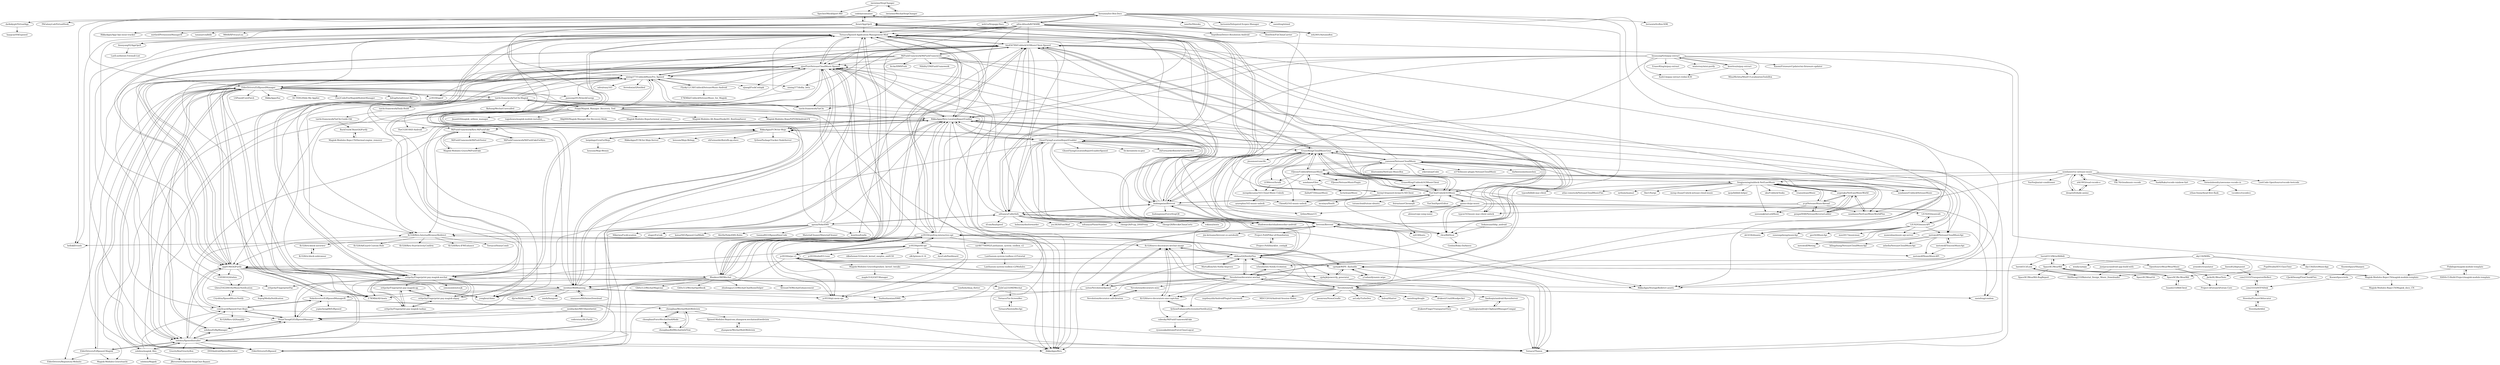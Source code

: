 digraph G {
"iweizime/StepChanger" -> "iweizime/WechatStepChanger"
"iweizime/StepChanger" -> "Specher/MockSport-MD"
"iweizime/StepChanger" -> "codehz/container"
"MiPushFramework/MiPushFramework" -> "NihilityT/MiPushFramework" ["e"=1]
"MiPushFramework/MiPushFramework" -> "RikkaApps/Riru" ["e"=1]
"MiPushFramework/MiPushFramework" -> "bin456789/Unblock163MusicClient-Xposed"
"MiPushFramework/MiPushFramework" -> "yc9559/uperf" ["e"=1]
"MiPushFramework/MiPushFramework" -> "ElderDrivers/EdXposed" ["e"=1]
"MiPushFramework/MiPushFramework" -> "Tornaco/Thanox" ["e"=1]
"MiPushFramework/MiPushFramework" -> "eritpchy/FingerprintPay" ["e"=1]
"MiPushFramework/MiPushFramework" -> "zjns/PureNeteaseCloudMusic-Xposed"
"MiPushFramework/MiPushFramework" -> "kooritea/fcmfix" ["e"=1]
"MiPushFramework/MiPushFramework" -> "RikkaApps/StorageRedirect-assets" ["e"=1]
"MiPushFramework/MiPushFramework" -> "Tornaco/Xposed-Application-Management-Mod"
"MiPushFramework/MiPushFramework" -> "nining377/UnblockMusicPro_Xposed"
"MiPushFramework/MiPushFramework" -> "fei-ke/HMSPush" ["e"=1]
"MiPushFramework/MiPushFramework" -> "RikkaApps/Riru-LocationReportEnabler"
"MiPushFramework/MiPushFramework" -> "taichi-framework/TaiChi" ["e"=1]
"yanunon/NeteaseCloudMusic" -> "bluetomlee/NetEase-MusicBox" ["e"=1]
"yanunon/NeteaseCloudMusic" -> "EraserKing/Unblock163MusicClient"
"yanunon/NeteaseCloudMusic" -> "LIU9293/musicAPI"
"yanunon/NeteaseCloudMusic" -> "EraserKing/CloudMusicGear"
"yanunon/NeteaseCloudMusic" -> "LER0ever/Israfil"
"yanunon/NeteaseCloudMusic" -> "sk1418/zhuaxia"
"yanunon/NeteaseCloudMusic" -> "stkevintan/Cube" ["e"=1]
"yanunon/NeteaseCloudMusic" -> "n374/dmusic-plugin-NeteaseCloudMusic" ["e"=1]
"yanunon/NeteaseCloudMusic" -> "darknessomi/musicbox" ["e"=1]
"yanunon/NeteaseCloudMusic" -> "mawenbao/music-api-server"
"yanunon/NeteaseCloudMusic" -> "YiuChoi/Unlock163Music"
"yanunon/NeteaseCloudMusic" -> "Chion82/163-music-unlock" ["e"=1]
"yanunon/NeteaseCloudMusic" -> "bin456789/Unblock163MusicClient-Xposed"
"yanunon/NeteaseCloudMusic" -> "metowolf/NeteaseCloudMusicApi"
"yanunon/NeteaseCloudMusic" -> "ITJesse/UnblockNeteaseMusic"
"taichi-framework/TaiChi-Magisk" -> "taichi-framework/TaiChi" ["e"=1]
"taichi-framework/TaiChi-Magisk" -> "ElderDrivers/EdXposedManager"
"taichi-framework/TaiChi-Magisk" -> "ElderDrivers/EdXposed" ["e"=1]
"taichi-framework/TaiChi-Magisk" -> "solohsu/XposedInstaller"
"taichi-framework/TaiChi-Magisk" -> "zjns/PureNeteaseCloudMusic-Xposed"
"taichi-framework/TaiChi-Magisk" -> "taichi-framework/Daily-Build"
"taichi-framework/TaiChi-Magisk" -> "Pzqqt/Magisk_Manager_Recovery_Tool"
"taichi-framework/TaiChi-Magisk" -> "RikkaApps/Riru-LocationReportEnabler"
"taichi-framework/TaiChi-Magisk" -> "eritpchy/Fingerprint-pay-magisk-wechat"
"taichi-framework/TaiChi-Magisk" -> "Magisk-Modules-Grave/taichi"
"taichi-framework/TaiChi-Magisk" -> "RikkaApps/Riru" ["e"=1]
"taichi-framework/TaiChi-Magisk" -> "yonghen/chimi-" ["e"=1]
"taichi-framework/TaiChi-Magisk" -> "fkzhang/WechatUnrecalled" ["e"=1]
"taichi-framework/TaiChi-Magisk" -> "nining377/UnblockMusicPro_Xposed"
"Lanthanum-system-toolbox-v2/Tutorial" -> "xzr467706992/Lanthanum_system_toolbox_v2"
"Lanthanum-system-toolbox-v2/Tutorial" -> "Lanthanum-system-toolbox-v2/Modules"
"acgotaku/NetEaseMusicWorld" -> "nondanee/NetEaseMusicWorldPlus"
"acgotaku/NetEaseMusicWorld" -> "fengjueming/unblock-NetEaseMusic"
"acgotaku/NetEaseMusicWorld" -> "pengw0048/NeteaseReverseLadder"
"acgotaku/NetEaseMusicWorld" -> "yi-ji/NeteaseMusicAbroad"
"acgotaku/NetEaseMusicWorld" -> "neesonqk/unLockMusic"
"acgotaku/NetEaseMusicWorld" -> "ITJesse/UnblockNeteaseMusic"
"Blankeer/MDWechat" -> "zjns/PureNeteaseCloudMusic-Xposed"
"Blankeer/MDWechat" -> "Tornaco/Xposed-Application-Management-Mod"
"Blankeer/MDWechat" -> "Gh0u1L5/WechatMagician" ["e"=1]
"Blankeer/MDWechat" -> "zpp0196/QQPurify"
"Blankeer/MDWechat" -> "bin456789/Unblock163MusicClient-Xposed"
"Blankeer/MDWechat" -> "Gh0u1L5/WechatSpellbook" ["e"=1]
"Blankeer/MDWechat" -> "zhudongya123/WechatChatRoomHelper" ["e"=1]
"Blankeer/MDWechat" -> "JoshCai233/MDWechat"
"Blankeer/MDWechat" -> "yonghen/chimi-" ["e"=1]
"Blankeer/MDWechat" -> "RikkaApps/Riru-LocationReportEnabler"
"Blankeer/MDWechat" -> "nining377/UnblockMusicPro_Xposed"
"Blankeer/MDWechat" -> "E7KMbb/AD-hosts" ["e"=1]
"Blankeer/MDWechat" -> "firesunCN/WechatEnhancement" ["e"=1]
"Blankeer/MDWechat" -> "ElderDrivers/EdXposed" ["e"=1]
"Blankeer/MDWechat" -> "meolunr/BiliRoaming"
"Tornaco/Xposed-Application-Management-Mod" -> "Tornaco/Thanox" ["e"=1]
"Tornaco/Xposed-Application-Management-Mod" -> "zjns/PureNeteaseCloudMusic-Xposed"
"Tornaco/Xposed-Application-Management-Mod" -> "zpp0196/QQPurify"
"Tornaco/Xposed-Application-Management-Mod" -> "RikkaApps/Riru-LocationReportEnabler"
"Tornaco/Xposed-Application-Management-Mod" -> "yc9559/cpufreq-interactive-opt"
"Tornaco/Xposed-Application-Management-Mod" -> "bin456789/Unblock163MusicClient-Xposed"
"Tornaco/Xposed-Application-Management-Mod" -> "Blankeer/MDWechat"
"Tornaco/Xposed-Application-Management-Mod" -> "coxylicacid/Xposed-Fast-Repo"
"Tornaco/Xposed-Application-Management-Mod" -> "eritpchy/Fingerprint-pay-magisk-wechat"
"Tornaco/Xposed-Application-Management-Mod" -> "Kr328/Riru-InternalBrowserRedirect"
"Tornaco/Xposed-Application-Management-Mod" -> "linusyang92/AppOpsX"
"Tornaco/Xposed-Application-Management-Mod" -> "ekibun/QQNotifyPlus"
"Tornaco/Xposed-Application-Management-Mod" -> "solohsu/XposedInstaller"
"Tornaco/Xposed-Application-Management-Mod" -> "ElderDrivers/EdXposedManager"
"Tornaco/Xposed-Application-Management-Mod" -> "RikkaApps/FCM-for-Mojo"
"eritpchy/Fingerprint-pay-magisk-wechat" -> "eritpchy/Fingerprint-pay-magisk-alipay"
"eritpchy/Fingerprint-pay-magisk-wechat" -> "eritpchy/Fingerprint-pay-magisk-taobao"
"eritpchy/Fingerprint-pay-magisk-wechat" -> "RikkaApps/Riru-LocationReportEnabler"
"eritpchy/Fingerprint-pay-magisk-wechat" -> "eritpchy/Fingerprint-pay-magisk-qq"
"eritpchy/Fingerprint-pay-magisk-wechat" -> "zjns/PureNeteaseCloudMusic-Xposed"
"eritpchy/Fingerprint-pay-magisk-wechat" -> "RikkaApps/Riru" ["e"=1]
"eritpchy/Fingerprint-pay-magisk-wechat" -> "Tornaco/Xposed-Application-Management-Mod"
"eritpchy/Fingerprint-pay-magisk-wechat" -> "eritpchy/FingerprintPay" ["e"=1]
"eritpchy/Fingerprint-pay-magisk-wechat" -> "E7KMbb/AD-hosts" ["e"=1]
"eritpchy/Fingerprint-pay-magisk-wechat" -> "nining377/UnblockMusicPro_Xposed"
"eritpchy/Fingerprint-pay-magisk-wechat" -> "zpp0196/QQPurify"
"eritpchy/Fingerprint-pay-magisk-wechat" -> "RikkaApps/StorageRedirect-assets" ["e"=1]
"eritpchy/Fingerprint-pay-magisk-wechat" -> "ElderDrivers/EdXposed" ["e"=1]
"eritpchy/Fingerprint-pay-magisk-wechat" -> "bin456789/Unblock163MusicClient-Xposed"
"eritpchy/Fingerprint-pay-magisk-wechat" -> "simonsmh/notocjk" ["e"=1]
"nondanee/vsc-netease-music" -> "zrk1993/read-vscode-e"
"nondanee/vsc-netease-music" -> "deepred5/daily-anime"
"nondanee/vsc-netease-music" -> "YXL76/cloudmusic-vscode" ["e"=1]
"nondanee/vsc-netease-music" -> "nondanee/NetEaseMusicWorldPlus"
"nondanee/vsc-netease-music" -> "nondanee/Glee"
"nondanee/vsc-netease-music" -> "SaekiRaku/vscode-rainbow-fart" ["e"=1]
"nondanee/vsc-netease-music" -> "formulahendry/awesome-vscode-cn"
"nondanee/vsc-netease-music" -> "LeetCode-OpenSource/vscode-leetcode" ["e"=1]
"nondanee/vsc-netease-music" -> "fengjueming/unblock-NetEaseMusic"
"nondanee/vsc-netease-music" -> "YunYouJun/air-conditioner" ["e"=1]
"heruoxin/Ice-Box-Docs" -> "heruoxin/IceBox-SDK"
"heruoxin/Ice-Box-Docs" -> "aifou-kfmark/KFMARK"
"heruoxin/Ice-Box-Docs" -> "RikkaApps/App-Ops-issue-tracker" ["e"=1]
"heruoxin/Ice-Box-Docs" -> "web1n/Stopapp-Docs"
"heruoxin/Ice-Box-Docs" -> "brevent/Brevent"
"heruoxin/Ice-Box-Docs" -> "RikkaApps/StorageRedirect-assets" ["e"=1]
"heruoxin/Ice-Box-Docs" -> "zsh2401/AutumnBox" ["e"=1]
"heruoxin/Ice-Box-Docs" -> "iamr0s/Dhizuku" ["e"=1]
"heruoxin/Ice-Box-Docs" -> "ElderDrivers/EdXposedManager"
"heruoxin/Ice-Box-Docs" -> "helloklf/vtools" ["e"=1]
"heruoxin/Ice-Box-Docs" -> "heruoxin/Delegated-Scopes-Manager"
"heruoxin/Ice-Box-Docs" -> "oasisfeng/island" ["e"=1]
"heruoxin/Ice-Box-Docs" -> "Tornaco/Xposed-Application-Management-Mod"
"heruoxin/Ice-Box-Docs" -> "Nevolution/sdk"
"heruoxin/Ice-Box-Docs" -> "8enet/AppOpsX"
"solohsu/XposedInstaller" -> "ElderDrivers/EdXposedManager"
"solohsu/XposedInstaller" -> "solohsu/EdXpManager"
"solohsu/XposedInstaller" -> "solohsu/magisk_files"
"solohsu/XposedInstaller" -> "ElderDrivers/EdXposed" ["e"=1]
"solohsu/XposedInstaller" -> "zjns/PureNeteaseCloudMusic-Xposed"
"solohsu/XposedInstaller" -> "ElderDrivers/EdXposed-Magisk"
"solohsu/XposedInstaller" -> "RikkaApps/Riru-LocationReportEnabler"
"solohsu/XposedInstaller" -> "RikkaApps/Riru" ["e"=1]
"solohsu/XposedInstaller" -> "GravityBox/GravityBox" ["e"=1]
"solohsu/XposedInstaller" -> "DVDAndroid/XposedInstaller" ["e"=1]
"solohsu/XposedInstaller" -> "zpp0196/QQPurify"
"solohsu/XposedInstaller" -> "coxylicacid/Xposed-Fast-Repo"
"solohsu/XposedInstaller" -> "HuanCheng65/EdXposedManager"
"solohsu/XposedInstaller" -> "Tornaco/Thanox" ["e"=1]
"Nevolution/decorator-wechat" -> "notxx/NevolutionXposed"
"Nevolution/decorator-wechat" -> "ekibun/QQNotifyPlus"
"Nevolution/decorator-wechat" -> "Nevolution/sdk"
"Nevolution/decorator-wechat" -> "Kr328/nevo-decorators-wechat-image"
"Nevolution/decorator-wechat" -> "Kr328/nevo-decorators-sms-captchas"
"Nevolution/decorator-wechat" -> "fython/EnhancedScreenshotNotification"
"Nevolution/decorator-wechat" -> "RikkaApps/Riru-LocationReportEnabler"
"Nevolution/decorator-wechat" -> "ichenhe/QQ-Notify-Evolution"
"Nevolution/decorator-wechat" -> "Tornaco/Thanox" ["e"=1]
"Nevolution/decorator-wechat" -> "Nevolution/decorator-callvibration"
"Nevolution/decorator-wechat" -> "Tornaco/Xposed-Application-Management-Mod"
"Nevolution/decorator-wechat" -> "Nevolution/decorators-misc"
"formulahendry/awesome-vscode-cn" -> "vscodecc/vscodecc"
"formulahendry/awesome-vscode-cn" -> "ethan-funny/head-first-flask" ["e"=1]
"zpp0196/QQPurify" -> "zjns/PureNeteaseCloudMusic-Xposed"
"zpp0196/QQPurify" -> "meolunr/BiliRoaming"
"zpp0196/QQPurify" -> "Tornaco/Xposed-Application-Management-Mod"
"zpp0196/QQPurify" -> "yonghen/chimi-" ["e"=1]
"zpp0196/QQPurify" -> "nining377/UnblockMusicPro_Xposed"
"zpp0196/QQPurify" -> "bin456789/Unblock163MusicClient-Xposed"
"zpp0196/QQPurify" -> "solohsu/XposedInstaller"
"zpp0196/QQPurify" -> "ekibun/QQNotifyPlus"
"zpp0196/QQPurify" -> "Blankeer/MDWechat"
"zpp0196/QQPurify" -> "NekoInverter/EdXposedManagerR"
"zpp0196/QQPurify" -> "1595901624/mhzs"
"zpp0196/QQPurify" -> "eritpchy/Fingerprint-pay-magisk-wechat"
"zpp0196/QQPurify" -> "E7KMbb/AD-hosts" ["e"=1]
"zpp0196/QQPurify" -> "coxylicacid/Xposed-Fast-Repo"
"zpp0196/QQPurify" -> "Qiwu2542284182/MusicNotification"
"zjns/PureNeteaseCloudMusic-Xposed" -> "bin456789/Unblock163MusicClient-Xposed"
"zjns/PureNeteaseCloudMusic-Xposed" -> "zpp0196/QQPurify"
"zjns/PureNeteaseCloudMusic-Xposed" -> "nining377/UnblockMusicPro_Xposed"
"zjns/PureNeteaseCloudMusic-Xposed" -> "meolunr/BiliRoaming"
"zjns/PureNeteaseCloudMusic-Xposed" -> "Tornaco/Xposed-Application-Management-Mod"
"zjns/PureNeteaseCloudMusic-Xposed" -> "solohsu/XposedInstaller"
"zjns/PureNeteaseCloudMusic-Xposed" -> "Blankeer/MDWechat"
"zjns/PureNeteaseCloudMusic-Xposed" -> "eritpchy/Fingerprint-pay-magisk-wechat"
"zjns/PureNeteaseCloudMusic-Xposed" -> "yonghen/chimi-" ["e"=1]
"zjns/PureNeteaseCloudMusic-Xposed" -> "RikkaApps/Riru-LocationReportEnabler"
"zjns/PureNeteaseCloudMusic-Xposed" -> "ejiaogl/FuckCoolapk" ["e"=1]
"zjns/PureNeteaseCloudMusic-Xposed" -> "Pzqqt/Magisk_Manager_Recovery_Tool"
"zjns/PureNeteaseCloudMusic-Xposed" -> "E7KMbb/AD-hosts" ["e"=1]
"zjns/PureNeteaseCloudMusic-Xposed" -> "ElderDrivers/EdXposed" ["e"=1]
"zjns/PureNeteaseCloudMusic-Xposed" -> "1595901624/mhzs"
"Qiwu2542284182/MusicNotification" -> "Cryolitia/XposedMusicNotify"
"Qiwu2542284182/MusicNotification" -> "Soptq/MediaNotification"
"cjybyjk/WIPE_flashable" -> "cjybyjk/powercfg_generator"
"cjybyjk/WIPE_flashable" -> "y1ndan/dynamic-wipe"
"cjybyjk/WIPE_flashable" -> "yc9559/cpufreq-interactive-opt"
"cjybyjk/WIPE_flashable" -> "yc9559/wipe-v2"
"cjybyjk/WIPE_flashable" -> "Tornaco/Thanox" ["e"=1]
"cjybyjk/WIPE_flashable" -> "Magisk-Modules-Repo-CN/magisk-module-template"
"meolunr/BiliRoaming" -> "zjns/PureNeteaseCloudMusic-Xposed"
"meolunr/BiliRoaming" -> "zpp0196/QQPurify"
"meolunr/BiliRoaming" -> "nining377/UnblockMusicPro_Xposed"
"meolunr/BiliRoaming" -> "xiaoyaocz/BiliAnimeDownload"
"meolunr/BiliRoaming" -> "Tornaco/Thanox" ["e"=1]
"meolunr/BiliRoaming" -> "djytw/BiliRoaming"
"meolunr/BiliRoaming" -> "bin456789/Unblock163MusicClient-Xposed"
"meolunr/BiliRoaming" -> "NekoInverter/EdXposedManagerR"
"meolunr/BiliRoaming" -> "Tornaco/Xposed-Application-Management-Mod"
"meolunr/BiliRoaming" -> "liuzhushaonian/DMS"
"meolunr/BiliRoaming" -> "HuanCheng65/EdXposedManager"
"meolunr/BiliRoaming" -> "yonghen/chimi-" ["e"=1]
"meolunr/BiliRoaming" -> "nmdx/bangumi"
"meolunr/BiliRoaming" -> "yc9559/qti-mem-opt" ["e"=1]
"meolunr/BiliRoaming" -> "E7KMbb/AD-hosts" ["e"=1]
"nondanee/Glee" -> "Acris/ieaseMusic"
"nondanee/Glee" -> "daihy8759/ieaseMusic"
"nondanee/Glee" -> "ITJesse/UnblockNeteaseMusic"
"nondanee/Glee" -> "EraserKing/CloudMusicGear"
"aifou-kfmark/KFMARK" -> "zjns/PureNeteaseCloudMusic-Xposed"
"aifou-kfmark/KFMARK" -> "Tornaco/Xposed-Application-Management-Mod"
"aifou-kfmark/KFMARK" -> "yc9559/cpufreq-interactive-opt"
"aifou-kfmark/KFMARK" -> "zpp0196/QQPurify"
"aifou-kfmark/KFMARK" -> "RikkaApps/Riru-LocationReportEnabler"
"aifou-kfmark/KFMARK" -> "helloklf/vtools" ["e"=1]
"aifou-kfmark/KFMARK" -> "yc9559/qti-mem-opt" ["e"=1]
"aifou-kfmark/KFMARK" -> "Septillion/Detect-Resolution-Android"
"aifou-kfmark/KFMARK" -> "heruoxin/Ice-Box-Docs"
"aifou-kfmark/KFMARK" -> "ekibun/QQNotifyPlus"
"aifou-kfmark/KFMARK" -> "bin456789/Unblock163MusicClient-Xposed"
"aifou-kfmark/KFMARK" -> "TheCGDF/SSD-Android" ["e"=1]
"aifou-kfmark/KFMARK" -> "zsh2401/AutumnBox" ["e"=1]
"aifou-kfmark/KFMARK" -> "nining377/UnblockMusicPro_Xposed"
"aifou-kfmark/KFMARK" -> "RiwiHow/FixChinaCarrier" ["e"=1]
"deepred5/daily-anime" -> "zrk1993/read-vscode-e"
"deepred5/daily-anime" -> "nondanee/vsc-netease-music"
"Pzqqt/Magisk_Manager_Recovery_Tool" -> "zjns/PureNeteaseCloudMusic-Xposed"
"Pzqqt/Magisk_Manager_Recovery_Tool" -> "Rikj000/Magisk-Manager-for-Recovery-Mode" ["e"=1]
"Pzqqt/Magisk_Manager_Recovery_Tool" -> "solohsu/XposedInstaller"
"Pzqqt/Magisk_Manager_Recovery_Tool" -> "Magisk-Modules-Repo/terminal_systemizer" ["e"=1]
"Pzqqt/Magisk_Manager_Recovery_Tool" -> "RikkaApps/Riru-LocationReportEnabler"
"Pzqqt/Magisk_Manager_Recovery_Tool" -> "Magisk-Modules-Alt-Repo/HuskyDG_BootloopSaver" ["e"=1]
"Pzqqt/Magisk_Manager_Recovery_Tool" -> "Tornaco/Xposed-Application-Management-Mod"
"Pzqqt/Magisk_Manager_Recovery_Tool" -> "zpp0196/QQPurify"
"Pzqqt/Magisk_Manager_Recovery_Tool" -> "taichi-framework/TaiChi-Magisk"
"Pzqqt/Magisk_Manager_Recovery_Tool" -> "Kr328/Riru-InternalBrowserRedirect"
"Pzqqt/Magisk_Manager_Recovery_Tool" -> "meolunr/BiliRoaming"
"Pzqqt/Magisk_Manager_Recovery_Tool" -> "Magisk-Modules-Repo/ViPER4Android-FX" ["e"=1]
"Pzqqt/Magisk_Manager_Recovery_Tool" -> "cjybyjk/WIPE_flashable"
"Pzqqt/Magisk_Manager_Recovery_Tool" -> "Jman420/magisk_selinux_manager" ["e"=1]
"Pzqqt/Magisk_Manager_Recovery_Tool" -> "topjohnwu/magisk-module-installer" ["e"=1]
"taichi-framework/Daily-Build" -> "taichi-framework/TaiChi-Guide-Old"
"zrk1993/read-vscode-e" -> "deepred5/daily-anime"
"zrk1993/read-vscode-e" -> "nondanee/vsc-netease-music"
"RikkaApps/Riru-LocationReportEnabler" -> "GhostFlying/LocationReportEnabler"
"RikkaApps/Riru-LocationReportEnabler" -> "eritpchy/Fingerprint-pay-magisk-wechat"
"RikkaApps/Riru-LocationReportEnabler" -> "RikkaApps/StorageRedirect-assets" ["e"=1]
"RikkaApps/Riru-LocationReportEnabler" -> "eritpchy/Fingerprint-pay-magisk-alipay"
"RikkaApps/Riru-LocationReportEnabler" -> "RikkaApps/Riru" ["e"=1]
"RikkaApps/Riru-LocationReportEnabler" -> "Tornaco/Xposed-Application-Management-Mod"
"RikkaApps/Riru-LocationReportEnabler" -> "Kr328/Riru-InternalBrowserRedirect"
"RikkaApps/Riru-LocationReportEnabler" -> "zjns/PureNeteaseCloudMusic-Xposed"
"RikkaApps/Riru-LocationReportEnabler" -> "ekibun/QQNotifyPlus"
"RikkaApps/Riru-LocationReportEnabler" -> "solohsu/XposedInstaller"
"RikkaApps/Riru-LocationReportEnabler" -> "RikkaApps/FCM-for-Mojo"
"RikkaApps/Riru-LocationReportEnabler" -> "TheCGDF/SSD-Android" ["e"=1]
"RikkaApps/Riru-LocationReportEnabler" -> "Nevolution/decorator-wechat"
"RikkaApps/Riru-LocationReportEnabler" -> "yc9559/qti-mem-opt" ["e"=1]
"RikkaApps/Riru-LocationReportEnabler" -> "MiPushFramework/Riru-MiPushFake"
"linusyang92/mipay-extract" -> "kooritea/mipay-extract"
"linusyang92/mipay-extract" -> "RikkaApps/Riru-LocationReportEnabler"
"linusyang92/mipay-extract" -> "EraserKing/mipay-extract"
"linusyang92/mipay-extract" -> "RikkaApps/FCM-for-Mojo"
"linusyang92/mipay-extract" -> "winterssy/miui-purify"
"linusyang92/mipay-extract" -> "Aozh1/mipay-extract-redmi-K30"
"linusyang92/mipay-extract" -> "Magisk-Modules-Repo-CN/magisk-module-template"
"linusyang92/mipay-extract" -> "MinaMichita/MiuiEULocalizationToolsBox" ["e"=1]
"linusyang92/mipay-extract" -> "zjns/PureNeteaseCloudMusic-Xposed"
"linusyang92/mipay-extract" -> "XiaomiFirmwareUpdater/mi-firmware-updater" ["e"=1]
"linusyang92/mipay-extract" -> "xdtianyu/CallerInfo"
"linusyang92/mipay-extract" -> "liudongmiao/Brevent"
"luern0313/WristBilibili" -> "SpaceXC/WearBili"
"luern0313/WristBilibili" -> "OpenSourceWear/WearMusic"
"luern0313/WristBilibili" -> "ichenhe/QQ-Notify-Evolution"
"luern0313/WristBilibili" -> "luern0313/Lson"
"ekibun/QQNotifyPlus" -> "Kr328/nevo-decorators-wechat-image"
"ekibun/QQNotifyPlus" -> "ichenhe/QQ-Notify-Evolution"
"ekibun/QQNotifyPlus" -> "MortalKim/QQ-Notfiy-Improve"
"ekibun/QQNotifyPlus" -> "Nevolution/decorator-wechat"
"ekibun/QQNotifyPlus" -> "Kr328/Riru-InternalBrowserRedirect"
"ekibun/QQNotifyPlus" -> "RikkaApps/Riru-LocationReportEnabler"
"ekibun/QQNotifyPlus" -> "notxx/NevolutionXposed"
"ekibun/QQNotifyPlus" -> "zpp0196/QQPurify"
"ekibun/QQNotifyPlus" -> "Kr328/nevo-decorators-sms-captchas"
"nondanee/NetEaseMusicWorldPlus" -> "acgotaku/NetEaseMusicWorld"
"Kr328/nevo-decorators-sms-captchas" -> "fython/EnhancedScreenshotNotification"
"Kr328/nevo-decorators-sms-captchas" -> "Kr328/nevo-decorators-wechat-image"
"Kr328/nevo-decorators-sms-captchas" -> "cubesky/MiPushFrameworkFake"
"yc9559/cpufreq-interactive-opt" -> "cjybyjk/WIPE_flashable"
"yc9559/cpufreq-interactive-opt" -> "yc9559/wipe-v2"
"yc9559/cpufreq-interactive-opt" -> "yc9559/qti-mem-opt" ["e"=1]
"yc9559/cpufreq-interactive-opt" -> "Tornaco/Xposed-Application-Management-Mod"
"yc9559/cpufreq-interactive-opt" -> "cjybyjk/powercfg_generator"
"yc9559/cpufreq-interactive-opt" -> "yc9559/perfd-opt"
"yc9559/cpufreq-interactive-opt" -> "zjns/PureNeteaseCloudMusic-Xposed"
"yc9559/cpufreq-interactive-opt" -> "xzr467706992/Lanthanum_system_toolbox_v2"
"yc9559/cpufreq-interactive-opt" -> "y1ndan/dynamic-wipe"
"yc9559/cpufreq-interactive-opt" -> "RikkaApps/Riru-LocationReportEnabler"
"yc9559/cpufreq-interactive-opt" -> "bin456789/Unblock163MusicClient-Xposed"
"yc9559/cpufreq-interactive-opt" -> "zpp0196/QQPurify"
"yc9559/cpufreq-interactive-opt" -> "helloklf/vtools" ["e"=1]
"yc9559/cpufreq-interactive-opt" -> "meolunr/BiliRoaming"
"yc9559/cpufreq-interactive-opt" -> "brevent/Brevent"
"yc9559/perfd-opt" -> "yc9559/qti-mem-opt" ["e"=1]
"yc9559/perfd-opt" -> "yc9559/wipe-v2"
"yc9559/perfd-opt" -> "yc9559/sdm855-tune"
"yc9559/perfd-opt" -> "Tornaco/Thanox" ["e"=1]
"yc9559/perfd-opt" -> "HuanCheng65/EdXposedManager"
"yc9559/perfd-opt" -> "yc9559/cpufreq-interactive-opt"
"yc9559/perfd-opt" -> "idkwhoiam322/weeb_kernel_oneplus_sm8150" ["e"=1]
"yc9559/perfd-opt" -> "alk3p/msm-4.14" ["e"=1]
"yc9559/perfd-opt" -> "AzurLab/Dashboard" ["e"=1]
"notxx/NevolutionXposed" -> "Nevolution/decorator-wechat"
"notxx/NevolutionXposed" -> "Kr328/nevo-decorators-wechat-image"
"notxx/NevolutionXposed" -> "HuanCheng65/EdXposedManager"
"yc9559/wipe-v2" -> "cjybyjk/powercfg_generator"
"yc9559/wipe-v2" -> "yc9559/cpufreq-interactive-opt"
"yc9559/wipe-v2" -> "yc9559/perfd-opt"
"yc9559/wipe-v2" -> "cjybyjk/WIPE_flashable"
"yc9559/wipe-v2" -> "yc9559/qti-mem-opt" ["e"=1]
"yc9559/wipe-v2" -> "Magisk-Modules-Grave/legendary_kernel_tweaks"
"yc9559/wipe-v2" -> "HuanCheng65/EdXposedManager"
"eritpchy/Fingerprint-pay-magisk-alipay" -> "eritpchy/Fingerprint-pay-magisk-wechat"
"eritpchy/Fingerprint-pay-magisk-alipay" -> "eritpchy/Fingerprint-pay-magisk-taobao"
"eritpchy/Fingerprint-pay-magisk-alipay" -> "eritpchy/Fingerprint-pay-magisk-qq"
"eritpchy/Fingerprint-pay-magisk-alipay" -> "RikkaApps/Riru-LocationReportEnabler"
"solohsu/magisk_files" -> "solohsu/Magisk"
"solohsu/magisk_files" -> "ElderDrivers/EdXposedManager"
"solohsu/magisk_files" -> "solohsu/XposedInstaller"
"solohsu/magisk_files" -> "coxylicacid/Xposed-Fast-Repo"
"solohsu/magisk_files" -> "JReverse/EdXposed-SnapChat-Bypass"
"linusyang92/AppOpsX" -> "LaelLuo/Intent-Firewall-List"
"neoblackxt/MIUIAnesthetist" -> "HuanCheng65/EdXposedManager"
"neoblackxt/MIUIAnesthetist" -> "coderstory/Mi-Purify"
"eritpchy/Fingerprint-pay-magisk-taobao" -> "eritpchy/Fingerprint-pay-magisk-qq"
"eritpchy/Fingerprint-pay-magisk-taobao" -> "eritpchy/Fingerprint-pay-magisk-alipay"
"eritpchy/Fingerprint-pay-magisk-taobao" -> "eritpchy/Fingerprint-pay-magisk-wechat"
"solohsu/EdXpManager" -> "HuanCheng65/EdXposedManager"
"solohsu/EdXpManager" -> "solohsu/XposedInstaller"
"solohsu/EdXpManager" -> "ElderDrivers/EdXposedManager"
"darkskygit/VirtualApp" -> "haygcao/VAExposed"
"Flysky12138/UnblockNeteaseMusic-Android" -> "nining377/UnblockMusicPro_Xposed"
"Flysky12138/UnblockNeteaseMusic-Android" -> "E7KMbb/UnblockNeteaseMusic_for_Magisk" ["e"=1]
"Flysky12138/UnblockNeteaseMusic-Android" -> "zjns/PureNeteaseCloudMusic-Xposed"
"xiaoyaocz/BiliAnimeDownload" -> "meolunr/BiliRoaming"
"leewp14/xposed.leewp14.NEClient" -> "iAcn/BiliNeat"
"leewp14/xposed.leewp14.NEClient" -> "EraserKing/Unblock163MusicClient"
"leewp14/xposed.leewp14.NEClient" -> "mcxinyu/HouSi" ["e"=1]
"leewp14/xposed.leewp14.NEClient" -> "zjns/PureNeteaseCloudMusic-Xposed"
"leewp14/xposed.leewp14.NEClient" -> "EraserKing/CloudMusicGear"
"MiPushFramework/Riru-MiPushFake" -> "MiPushFramework/MiPushFakeForRiru"
"MiPushFramework/Riru-MiPushFake" -> "Magisk-Modules-Grave/MiPushFake"
"MiPushFramework/Riru-MiPushFake" -> "HuanCheng65/EdXposedManager"
"MiPushFramework/Riru-MiPushFake" -> "MiPushFramework/MiPushTester"
"MiPushFramework/Riru-MiPushFake" -> "Kr328/Riru-InternalBrowserRedirect"
"cjybyjk/powercfg_generator" -> "cjybyjk/WIPE_flashable"
"cjybyjk/powercfg_generator" -> "yc9559/wipe-v2"
"cjybyjk/powercfg_generator" -> "Tornaco/Thanox" ["e"=1]
"Cryolitia/XposedMusicNotify" -> "Qiwu2542284182/MusicNotification"
"Magisk-Modules-Grave/legendary_kernel_tweaks" -> "maple3142/LKT-Manager"
"Magisk-Modules-Repo-CN/magisk-module-template" -> "Magisk-Modules-Repo-CN/Magisk_docs_CN"
"Magisk-Modules-Repo-CN/magisk-module-template" -> "cjybyjk/WIPE_flashable"
"1595901624/mhzs" -> "Qiwu2542284182/MusicNotification"
"ElderDrivers/EdXposed-Magisk" -> "ElderDrivers/EdXposedManager"
"ElderDrivers/EdXposed-Magisk" -> "ElderDrivers/Repository-Website"
"ElderDrivers/EdXposed-Magisk" -> "solohsu/XposedInstaller"
"ElderDrivers/EdXposed-Magisk" -> "Magisk-Modules-Grave/taichi"
"taichi-framework/TaiChi-Guide-Old" -> "BackTrackCRoot/QQPurify"
"cubesky/MiPushFrameworkFake" -> "ryuunoakaihitomi/ForceCloseLogcat"
"Nevolution/decorator-callvibration" -> "Nevolution/decorators-misc"
"Nevolution/decorators-misc" -> "Nevolution/decorator-callvibration"
"fython/EnhancedScreenshotNotification" -> "Kr328/nevo-decorators-sms-captchas"
"fython/EnhancedScreenshotNotification" -> "cubesky/MiPushFrameworkFake"
"xzr467706992/Lanthanum_system_toolbox_v2" -> "Lanthanum-system-toolbox-v2/Tutorial"
"Kr328/nevo-decorators-wechat-image" -> "ekibun/QQNotifyPlus"
"Kr328/nevo-decorators-wechat-image" -> "Kr328/nevo-decorators-sms-captchas"
"Kr328/nevo-decorators-wechat-image" -> "Kr328/Riru-InternalBrowserRedirect"
"Kr328/nevo-decorators-wechat-image" -> "notxx/NevolutionXposed"
"Magisk-Modules-Grave/MiPushFake" -> "MiPushFramework/Riru-MiPushFake"
"ElderDrivers/EdXposedManager" -> "solohsu/XposedInstaller"
"ElderDrivers/EdXposedManager" -> "ElderDrivers/EdXposed-Magisk"
"ElderDrivers/EdXposedManager" -> "solohsu/magisk_files"
"ElderDrivers/EdXposedManager" -> "solohsu/EdXpManager"
"ElderDrivers/EdXposedManager" -> "ElderDrivers/Repository-Website"
"ElderDrivers/EdXposedManager" -> "MiPushFramework/Riru-MiPushFake"
"Kr328/Riru-InternalBrowserRedirect" -> "Kr328/nevo-decorators-wechat-image"
"Kr328/Riru-InternalBrowserRedirect" -> "Kr328/AdGuard-Custom-Rule"
"Kr328/Riru-InternalBrowserRedirect" -> "Kr328/Riru-StartActivityConfirm"
"Kr328/Riru-InternalBrowserRedirect" -> "Kr328/Riru-IFWEnhance" ["e"=1]
"Kr328/Riru-InternalBrowserRedirect" -> "Kr328/rx-block-unviewer"
"Kr328/Riru-InternalBrowserRedirect" -> "Tornaco/HoneyComb"
"MortalKim/QQ-Notfiy-Improve" -> "ekibun/QQNotifyPlus"
"eritpchy/Fingerprint-pay-magisk-qq" -> "eritpchy/Fingerprint-pay-magisk-taobao"
"eritpchy/Fingerprint-pay-magisk-qq" -> "eritpchy/Fingerprint-pay-magisk-alipay"
"y1ndan/dynamic-wipe" -> "cjybyjk/WIPE_flashable"
"Magisk-Modules-Repo-CN/thermal-engine_remover" -> "BackTrackCRoot/QQPurify"
"Kr328/rx-block-unviewer" -> "Kr328/rx-block-unbrowser"
"BackTrackCRoot/QQPurify" -> "Magisk-Modules-Repo-CN/thermal-engine_remover"
"Kr328/rx-block-unbrowser" -> "Kr328/rx-block-unviewer"
"KnownSpace/stdx" -> "czm23333/NTFSDisk"
"GhostFlying/LocationReportEnabler" -> "RikkaApps/Riru-LocationReportEnabler"
"GhostFlying/LocationReportEnabler" -> "GhostFlying/LocationReportEnablerXposed"
"GhostFlying/LocationReportEnabler" -> "shadowsocksr/shadowsocksr-android" ["e"=1]
"GhostFlying/LocationReportEnabler" -> "liudongmiao/Brevent"
"GhostFlying/LocationReportEnabler" -> "fei-ke/unlock-cn-gms" ["e"=1]
"GhostFlying/LocationReportEnabler" -> "bin456789/Unblock163MusicClient-Xposed"
"GhostFlying/LocationReportEnabler" -> "xdtianyu/CallerInfo"
"GhostFlying/LocationReportEnabler" -> "EraserKing/CloudMusicGear"
"GhostFlying/LocationReportEnabler" -> "vokins/yhosts" ["e"=1]
"GhostFlying/LocationReportEnabler" -> "RikkaApps/FCM-for-Mojo"
"GhostFlying/LocationReportEnabler" -> "ehForwarderBot/ehForwarderBot" ["e"=1]
"GhostFlying/LocationReportEnabler" -> "Tornaco/Xposed-Application-Management-Mod"
"GhostFlying/LocationReportEnabler" -> "chengr28/RevokeChinaCerts" ["e"=1]
"GhostFlying/LocationReportEnabler" -> "RikkaApps/Riru" ["e"=1]
"GhostFlying/LocationReportEnabler" -> "eritpchy/Fingerprint-pay-magisk-wechat"
"ElderDrivers/EdXposedManager" -> "ElderDrivers/EdXposed" ["e"=1]
"ElderDrivers/EdXposedManager" -> "RikkaApps/Riru" ["e"=1]
"ElderDrivers/EdXposedManager" -> "yonghen/chimi-" ["e"=1]
"ElderDrivers/EdXposedManager" -> "LSPosed/CorePatch" ["e"=1]
"ElderDrivers/EdXposedManager" -> "nining377/UnblockMusicPro_Xposed"
"ElderDrivers/EdXposedManager" -> "taichi-framework/TaiChi" ["e"=1]
"ElderDrivers/EdXposedManager" -> "taichi-framework/TaiChi-Magisk"
"ElderDrivers/EdXposedManager" -> "RikkaApps/Sui" ["e"=1]
"ElderDrivers/EdXposedManager" -> "yc9559/uperf" ["e"=1]
"ElderDrivers/EdXposedManager" -> "Dr-TSNG/Hide-My-Applist" ["e"=1]
"ElderDrivers/EdXposedManager" -> "pansong291/XQuickEnergy" ["e"=1]
"ElderDrivers/EdXposedManager" -> "Fox2Code/FoxMagiskModuleManager" ["e"=1]
"ElderDrivers/EdXposedManager" -> "kdrag0n/safetynet-fix" ["e"=1]
"ElderDrivers/EdXposedManager" -> "E7KMbb/AD-hosts" ["e"=1]
"nining377/UnblockMusicPro_Xposed" -> "nining377/dolby_beta" ["e"=1]
"nining377/UnblockMusicPro_Xposed" -> "bin456789/Unblock163MusicClient-Xposed"
"nining377/UnblockMusicPro_Xposed" -> "zjns/PureNeteaseCloudMusic-Xposed"
"nining377/UnblockMusicPro_Xposed" -> "yonghen/chimi-" ["e"=1]
"nining377/UnblockMusicPro_Xposed" -> "E7KMbb/AD-hosts" ["e"=1]
"nining377/UnblockMusicPro_Xposed" -> "ejiaogl/FuckCoolapk" ["e"=1]
"nining377/UnblockMusicPro_Xposed" -> "ElderDrivers/EdXposed" ["e"=1]
"nining377/UnblockMusicPro_Xposed" -> "Flysky12138/UnblockNeteaseMusic-Android"
"nining377/UnblockMusicPro_Xposed" -> "meolunr/BiliRoaming"
"nining377/UnblockMusicPro_Xposed" -> "zpp0196/QQPurify"
"nining377/UnblockMusicPro_Xposed" -> "RikkaApps/Riru" ["e"=1]
"nining377/UnblockMusicPro_Xposed" -> "ndroi/easy163" ["e"=1]
"nining377/UnblockMusicPro_Xposed" -> "ferredoxin/QNotified" ["e"=1]
"nining377/UnblockMusicPro_Xposed" -> "pansong291/XQuickEnergy" ["e"=1]
"nining377/UnblockMusicPro_Xposed" -> "ElderDrivers/EdXposedManager"
"OpenSourceWear/WearMusic" -> "Project-QForum/QForum-Core"
"OpenSourceWear/WearMusic" -> "JackuXL/WearNote"
"kooritea/mipay-extract" -> "linusyang92/mipay-extract"
"kooritea/mipay-extract" -> "MinaMichita/MiuiEULocalizationToolsBox" ["e"=1]
"kooritea/mipay-extract" -> "Aozh1/mipay-extract-redmi-K30"
"JoshCai233/MDWechat" -> "Tornaco/Tor-ScreenRec"
"ichenhe/QQ-Notify-Evolution" -> "ekibun/QQNotifyPlus"
"ichenhe/QQ-Notify-Evolution" -> "fython/EnhancedScreenshotNotification"
"ichenhe/QQ-Notify-Evolution" -> "Nevolution/decorator-wechat"
"Pinkdoge/magisk-module-template" -> "HANA-CI-Build-Project/magisk-module-template"
"Pinkdoge/magisk-module-template" -> "Magisk-Modules-Repo-CN/magisk-module-template"
"HANA-CI-Build-Project/magisk-module-template" -> "Pinkdoge/magisk-module-template"
"PupilStudio/XTCClassTime" -> "JackuXL/WearNote"
"NekoInverter/EdXposedManagerR" -> "HuanCheng65/EdXposedManager"
"NekoInverter/EdXposedManagerR" -> "Tornaco/Thanox" ["e"=1]
"NekoInverter/EdXposedManagerR" -> "coxylicacid/Xposed-Fast-Repo"
"NekoInverter/EdXposedManagerR" -> "chouqibao/WechatMultiWebview"
"NekoInverter/EdXposedManagerR" -> "yujincheng08/EdXposed"
"chouqibao/ForceWechatDarkMode" -> "chouqibao/WechatMultiWebview"
"chouqibao/ForceWechatDarkMode" -> "chouqibao/KillWechatInfoFlow"
"chouqibao/WechatMultiWebview" -> "chouqibao/KillWechatInfoFlow"
"chouqibao/WechatMultiWebview" -> "Xposed-Modules-Repo/com.zhangnew.wechatmultiwebview"
"chouqibao/WechatMultiWebview" -> "chouqibao/ForceWechatDarkMode"
"MiPushFramework/MiPushFakeForRiru" -> "MiPushFramework/Riru-MiPushFake"
"MiPushFramework/MiPushFakeForRiru" -> "Magisk-Modules-Grave/MiPushFake"
"coxylicacid/Xposed-Fast-Repo" -> "Tornaco/Thanox" ["e"=1]
"coxylicacid/Xposed-Fast-Repo" -> "HuanCheng65/EdXposedManager"
"coxylicacid/Xposed-Fast-Repo" -> "NekoInverter/EdXposedManagerR"
"coxylicacid/Xposed-Fast-Repo" -> "Kr328/Riru-QQSimplify"
"coxylicacid/Xposed-Fast-Repo" -> "Kr328/Riru-InternalBrowserRedirect"
"HuanCheng65/EdXposedManager" -> "NekoInverter/EdXposedManagerR"
"HuanCheng65/EdXposedManager" -> "coxylicacid/Xposed-Fast-Repo"
"HuanCheng65/EdXposedManager" -> "Tornaco/Thanox" ["e"=1]
"HuanCheng65/EdXposedManager" -> "solohsu/EdXpManager"
"chouqibao/KillWechatInfoFlow" -> "chouqibao/WechatMultiWebview"
"chouqibao/KillWechatInfoFlow" -> "chouqibao/ForceWechatDarkMode"
"KnownSpace/Sharpen" -> "KnownSpace/stdx"
"ShiSheng233/Material_Design_Music_Downloader" -> "luern0313/Lson"
"Steesha/PictureObfuscator" -> "czm23333/NTFSDisk"
"Steesha/PictureObfuscator" -> "Steesha/de4dot"
"czm23333/NTFSDisk" -> "czm23333/TransparentReflect"
"czm23333/NTFSDisk" -> "Steesha/PictureObfuscator"
"luern0313/Lson" -> "ShiSheng233/Material_Design_Music_Downloader"
"tom8zds/dmzj_flutter" -> "liuzhushaonian/DMS"
"justjavac/android-app-build-with" -> "ShiSheng233/Material_Design_Music_Downloader"
"Steesha/de4dot" -> "Steesha/PictureObfuscator"
"Nevolution/sdk" -> "Nevolution/decorator-wechat"
"Nevolution/sdk" -> "fython/EnhancedScreenshotNotification"
"Nevolution/sdk" -> "ekibun/QQNotifyPlus"
"Nevolution/sdk" -> "Kr328/nevo-decorators-sms-captchas"
"Nevolution/sdk" -> "Kr328/nevo-decorators-wechat-image"
"Nevolution/sdk" -> "MDCC2016/Android-Session-Slides" ["e"=1]
"Nevolution/sdk" -> "liaohuqiu/android-RavenServer"
"Nevolution/sdk" -> "jasonross/NuwaGradle" ["e"=1]
"Nevolution/sdk" -> "asLody/TurboDex" ["e"=1]
"Nevolution/sdk" -> "kaleai/Shatter" ["e"=1]
"Nevolution/sdk" -> "oasisfeng/condom" ["e"=1]
"Nevolution/sdk" -> "Tornaco/Xposed-Application-Management-Mod"
"Nevolution/sdk" -> "oasisfeng/deagle"
"Nevolution/sdk" -> "drakeet/CrashWoodpecker"
"Nevolution/sdk" -> "nuptboyzhb/AndroidPluginFramework" ["e"=1]
"xdtianyu/CallerInfo" -> "liudongmiao/Brevent"
"xdtianyu/CallerInfo" -> "GhostFlying/LocationReportEnabler"
"xdtianyu/CallerInfo" -> "xdtianyu/PhoneNumber"
"xdtianyu/CallerInfo" -> "apsun/NekoSMS"
"xdtianyu/CallerInfo" -> "chengr28/Pcap_DNSProxy" ["e"=1]
"xdtianyu/CallerInfo" -> "chengr28/RevokeChinaCerts" ["e"=1]
"xdtianyu/CallerInfo" -> "shadowsocksr/shadowsocksr-android" ["e"=1]
"xdtianyu/CallerInfo" -> "RikkaApps/Riru-LocationReportEnabler"
"xdtianyu/CallerInfo" -> "d1sm/finalspeed" ["e"=1]
"xdtianyu/CallerInfo" -> "vokins/yhosts" ["e"=1]
"xdtianyu/CallerInfo" -> "holmium/dnsforwarder" ["e"=1]
"xdtianyu/CallerInfo" -> "8enet/AppOpsX"
"xdtianyu/CallerInfo" -> "brevent/Brevent"
"xdtianyu/CallerInfo" -> "zjns/PureNeteaseCloudMusic-Xposed"
"xdtianyu/CallerInfo" -> "ysc3839/FontMod" ["e"=1]
"bin456789/Unblock163MusicClient-Xposed" -> "zjns/PureNeteaseCloudMusic-Xposed"
"bin456789/Unblock163MusicClient-Xposed" -> "nining377/UnblockMusicPro_Xposed"
"bin456789/Unblock163MusicClient-Xposed" -> "EraserKing/CloudMusicGear"
"bin456789/Unblock163MusicClient-Xposed" -> "ElderDrivers/EdXposed" ["e"=1]
"bin456789/Unblock163MusicClient-Xposed" -> "RikkaApps/Riru" ["e"=1]
"bin456789/Unblock163MusicClient-Xposed" -> "nondanee/UnblockNeteaseMusic" ["e"=1]
"bin456789/Unblock163MusicClient-Xposed" -> "EraserKing/Unblock163MusicClient"
"bin456789/Unblock163MusicClient-Xposed" -> "taichi-framework/TaiChi" ["e"=1]
"bin456789/Unblock163MusicClient-Xposed" -> "zpp0196/QQPurify"
"bin456789/Unblock163MusicClient-Xposed" -> "Tornaco/Xposed-Application-Management-Mod"
"bin456789/Unblock163MusicClient-Xposed" -> "vokins/yhosts" ["e"=1]
"bin456789/Unblock163MusicClient-Xposed" -> "YiuChoi/Unlock163Music"
"bin456789/Unblock163MusicClient-Xposed" -> "nining377/dolby_beta" ["e"=1]
"bin456789/Unblock163MusicClient-Xposed" -> "Blankeer/MDWechat"
"bin456789/Unblock163MusicClient-Xposed" -> "MiPushFramework/MiPushFramework"
"apsun/NekoSMS" -> "AIerlIz/NekoSMS-Rules"
"apsun/NekoSMS" -> "xdtianyu/CallerInfo"
"apsun/NekoSMS" -> "Tornaco/Xposed-Application-Management-Mod"
"apsun/NekoSMS" -> "tianma8023/XposedSmsCode" ["e"=1]
"apsun/NekoSMS" -> "MaterialCleaner/MaterialCleaner" ["e"=1]
"apsun/NekoSMS" -> "Mikotwa/FuckLocation" ["e"=1]
"apsun/NekoSMS" -> "xloger/ExLink"
"apsun/NekoSMS" -> "kooritea/fcmfix" ["e"=1]
"apsun/NekoSMS" -> "RikkaApps/Riru-LocationReportEnabler"
"apsun/NekoSMS" -> "RikkaApps/StorageRedirect-assets" ["e"=1]
"apsun/NekoSMS" -> "zjns/PureNeteaseCloudMusic-Xposed"
"apsun/NekoSMS" -> "kaisar945/Xposed-GodMode" ["e"=1]
"apsun/NekoSMS" -> "Kr328/Riru-InternalBrowserRedirect"
"apsun/NekoSMS" -> "RikkaApps/FCM-for-Mojo"
"EraserKing/Unblock163MusicClient" -> "EraserKing/CloudMusicGear"
"EraserKing/Unblock163MusicClient" -> "YiuChoi/Unlock163Music"
"EraserKing/Unblock163MusicClient" -> "bin456789/Unblock163MusicClient-Xposed"
"EraserKing/Unblock163MusicClient" -> "leewp14/xposed.leewp14.NEClient"
"EraserKing/Unblock163MusicClient" -> "yanunon/NeteaseCloudMusic"
"liaohuqiu/android-ClipboardManagerCompat" -> "liaohuqiu/android-RavenServer"
"czm23333/TransparentReflect" -> "czm23333/NTFSDisk"
"liaohuqiu/android-RavenServer" -> "liaohuqiu/android-ClipboardManagerCompat"
"liaohuqiu/android-RavenServer" -> "drakeet/FingerTransparentView" ["e"=1]
"linesoft2/biptassist" -> "ShiSheng233/Material_Design_Music_Downloader"
"linesoft2/biptassist" -> "czm23333/TransparentReflect"
"SpaceXC/WearBili" -> "SpaceXC/Re-WearBili"
"SpaceXC/WearBili" -> "SpaceXC/WearBili-BugReport"
"SpaceXC/WearBili" -> "luern0313/WristBilibili"
"SpaceXC/WearBili" -> "SpaceXC/WearGit"
"EraserKing/CloudMusicGear" -> "EraserKing/Unblock163MusicClient"
"EraserKing/CloudMusicGear" -> "YiuChoi/Unlock163Music"
"EraserKing/CloudMusicGear" -> "bin456789/Unblock163MusicClient-Xposed"
"EraserKing/CloudMusicGear" -> "ITJesse/UnblockNeteaseMusic"
"EraserKing/CloudMusicGear" -> "Chion82/163-music-unlock" ["e"=1]
"EraserKing/CloudMusicGear" -> "leewp14/xposed.leewp14.NEClient"
"EraserKing/CloudMusicGear" -> "liudongmiao/Brevent"
"EraserKing/CloudMusicGear" -> "GhostFlying/LocationReportEnabler"
"EraserKing/CloudMusicGear" -> "zjns/PureNeteaseCloudMusic-Xposed"
"EraserKing/CloudMusicGear" -> "yanunon/NeteaseCloudMusic"
"EraserKing/CloudMusicGear" -> "shadowsocksr/shadowsocksr-android" ["e"=1]
"EraserKing/CloudMusicGear" -> "mengskysama/163-Cloud-Music-Unlock"
"EraserKing/CloudMusicGear" -> "iAcn/BiliNeat"
"EraserKing/CloudMusicGear" -> "Qrilee/MusicUU" ["e"=1]
"EraserKing/CloudMusicGear" -> "jixunmoe/cuwcl4c"
"YiuChoi/Unlock163Music" -> "EraserKing/CloudMusicGear"
"YiuChoi/Unlock163Music" -> "EraserKing/Unblock163MusicClient"
"YiuChoi/Unlock163Music" -> "Chion82/163-music-unlock" ["e"=1]
"YiuChoi/Unlock163Music" -> "bin456789/Unblock163MusicClient-Xposed"
"YiuChoi/Unlock163Music" -> "feiruo/userChromeJS" ["e"=1]
"YiuChoi/Unlock163Music" -> "iAcn/BiliNeat"
"YiuChoi/Unlock163Music" -> "typcn/163music-mac-client-unlock" ["e"=1]
"YiuChoi/Unlock163Music" -> "ITJesse/UnblockNeteaseMusic"
"YiuChoi/Unlock163Music" -> "liudongmiao/Brevent"
"YiuChoi/Unlock163Music" -> "YiuChoi/SportEditor" ["e"=1]
"YiuChoi/Unlock163Music" -> "tutumcloud/tutum-ubuntu" ["e"=1]
"YiuChoi/Unlock163Music" -> "gizmo-ds/go-music"
"ITJesse/UnblockNeteaseMusic" -> "EraserKing/CloudMusicGear"
"ITJesse/UnblockNeteaseMusic" -> "ITJesse/NeteaseMusicPlugin"
"ITJesse/UnblockNeteaseMusic" -> "typcn/163music-mac-client-unlock" ["e"=1]
"ITJesse/UnblockNeteaseMusic" -> "mengskysama/163-Cloud-Music-Unlock"
"ITJesse/UnblockNeteaseMusic" -> "LER0ever/Israfil"
"ITJesse/UnblockNeteaseMusic" -> "fengjueming/unblock-NetEaseMusic"
"ITJesse/UnblockNeteaseMusic" -> "EraserKing/Unblock163MusicClient"
"ITJesse/UnblockNeteaseMusic" -> "YiuChoi/Unlock163Music"
"ITJesse/UnblockNeteaseMusic" -> "Chion82/163-music-unlock" ["e"=1]
"ITJesse/UnblockNeteaseMusic" -> "nondanee/Glee"
"LER0ever/Israfil" -> "mengskysama/163-Cloud-Music-Unlock"
"JackuXL/WearNote" -> "Project-QForum/QForum-Core"
"mengskysama/163-Cloud-Music-Unlock" -> "azureplus/163-music-unlock"
"sky130/MiWu" -> "windycn/miju"
"sky130/MiWu" -> "SpaceXC/Re-WearBili"
"sky130/MiWu" -> "sky130/ZeroMusicApp"
"sky130/MiWu" -> "SpaceXC/WearBili"
"sky130/MiWu" -> "arniodev/translator"
"gizmo-ds/go-music" -> "iAcn/BiliNeat"
"gizmo-ds/go-music" -> "Qrilee/MusicUU" ["e"=1]
"gizmo-ds/go-music" -> "abinnz/copy-song-name"
"gizmo-ds/go-music" -> "YiuChoi/Unlock163Music"
"gizmo-ds/go-music" -> "sy618/hosts" ["e"=1]
"gizmo-ds/go-music" -> "metowolf/NeteaseCloudMusicApi"
"gizmo-ds/go-music" -> "LIU9293/musicafe"
"gizmo-ds/go-music" -> "EraserKing/CloudMusicGear"
"fengjueming/unblock-NetEaseMusic" -> "yi-ji/NeteaseMusicAbroad"
"fengjueming/unblock-NetEaseMusic" -> "acgotaku/NetEaseMusicWorld"
"fengjueming/unblock-NetEaseMusic" -> "pengw0048/NeteaseReverseLadder"
"fengjueming/unblock-NetEaseMusic" -> "uku/Unblock-Youku" ["e"=1]
"fengjueming/unblock-NetEaseMusic" -> "ITJesse/UnblockNeteaseMusic"
"fengjueming/unblock-NetEaseMusic" -> "trazyn/ieaseMusic" ["e"=1]
"fengjueming/unblock-NetEaseMusic" -> "neesonqk/unLockMusic"
"fengjueming/unblock-NetEaseMusic" -> "nondanee/UnblockNeteaseMusic" ["e"=1]
"fengjueming/unblock-NetEaseMusic" -> "nondanee/NetEaseMusicWorldPlus"
"fengjueming/unblock-NetEaseMusic" -> "typcn/bilibili-mac-client" ["e"=1]
"fengjueming/unblock-NetEaseMusic" -> "atlas-comstock/NeteaseCloudMusicFlac" ["e"=1]
"fengjueming/unblock-NetEaseMusic" -> "zythum/mama2" ["e"=1]
"fengjueming/unblock-NetEaseMusic" -> "lhie1/Surge" ["e"=1]
"fengjueming/unblock-NetEaseMusic" -> "meng-chuan/Unlock-netease-cloud-music" ["e"=1]
"fengjueming/unblock-NetEaseMusic" -> "ipcjs/bilibili-helper" ["e"=1]
"Project-PoH/blacklist_coolapk" -> "Project-PoH/Pillar-of-Humiliation"
"SpaceXC/Re-WearBili" -> "SpaceXC/WearBili"
"SpaceXC/Re-WearBili" -> "huanli233/BiliClient"
"metowolf/NeteaseCloudMusicApi" -> "metowolf/TencentMusicApi"
"metowolf/NeteaseCloudMusicApi" -> "axhello/NeteaseCloudMusicApi"
"metowolf/NeteaseCloudMusicApi" -> "kilingzhang/NeteaseCloudMusicApi"
"metowolf/NeteaseCloudMusicApi" -> "metowolf/XiamiMusicAPI"
"metowolf/NeteaseCloudMusicApi" -> "metowolf/Meting" ["e"=1]
"metowolf/TencentMusicApi" -> "metowolf/XiamiMusicAPI"
"metowolf/TencentMusicApi" -> "metowolf/NeteaseCloudMusicApi"
"Xposed-Modules-Repo/com.zhangnew.wechatmultiwebview" -> "zhangnew/WechatMultiWebview"
"zhangnew/WechatMultiWebview" -> "Xposed-Modules-Repo/com.zhangnew.wechatmultiwebview"
"pengw0048/NeteaseReverseLadder" -> "yi-ji/NeteaseMusicAbroad"
"pengw0048/NeteaseReverseLadder" -> "fengjueming/unblock-NetEaseMusic"
"pengw0048/NeteaseReverseLadder" -> "acgotaku/NetEaseMusicWorld"
"liudongmiao/Brevent" -> "brevent/Brevent"
"liudongmiao/Brevent" -> "shadowsocksr/shadowsocksr-android" ["e"=1]
"liudongmiao/Brevent" -> "GhostFlying/LocationReportEnabler"
"liudongmiao/Brevent" -> "xdtianyu/CallerInfo"
"liudongmiao/Brevent" -> "EraserKing/CloudMusicGear"
"liudongmiao/Brevent" -> "RikkaApps/FCM-for-Mojo"
"liudongmiao/Brevent" -> "oasisfeng/condom" ["e"=1]
"liudongmiao/Brevent" -> "YiuChoi/Unlock163Music"
"liudongmiao/Brevent" -> "liudongmiao/ForceStopGB"
"liudongmiao/Brevent" -> "iAcn/BiliNeat"
"liudongmiao/Brevent" -> "codehz/container"
"liudongmiao/Brevent" -> "8enet/AppOpsX"
"liudongmiao/Brevent" -> "bin456789/Unblock163MusicClient-Xposed"
"liudongmiao/Brevent" -> "RikkaApps/Riru-LocationReportEnabler"
"liukaixuan/tbhp_android" -> "iAcn/BiliNeat"
"8enet/AppOpsX" -> "linusyang92/AppOpsX"
"8enet/AppOpsX" -> "mirfatif/PermissionManagerX" ["e"=1]
"8enet/AppOpsX" -> "codehz/container"
"8enet/AppOpsX" -> "brevent/Brevent"
"8enet/AppOpsX" -> "Tornaco/Xposed-Application-Management-Mod"
"8enet/AppOpsX" -> "liudongmiao/Brevent"
"8enet/AppOpsX" -> "RikkaApps/FCM-for-Mojo"
"8enet/AppOpsX" -> "tananaev/adblib" ["e"=1]
"8enet/AppOpsX" -> "RikkaApps/App-Ops-issue-tracker" ["e"=1]
"8enet/AppOpsX" -> "M66B/XPrivacyLua" ["e"=1]
"8enet/AppOpsX" -> "xdtianyu/CallerInfo"
"iAcn/BiliNeat" -> "Goshin/Buka-Darkness"
"LIU9293/musicAPI" -> "LIU9293/musicafe"
"LIU9293/musicAPI" -> "sunzongzheng/musicApi" ["e"=1]
"LIU9293/musicAPI" -> "yanunon/NeteaseCloudMusic"
"LIU9293/musicAPI" -> "metowolf/Meting" ["e"=1]
"LIU9293/musicAPI" -> "metowolf/NeteaseCloudMusicApi"
"LIU9293/musicAPI" -> "gzc/QQMusicApi"
"LIU9293/musicAPI" -> "metowolf/XiamiMusicAPI"
"LIU9293/musicAPI" -> "mzz2017/musicman" ["e"=1]
"LIU9293/musicAPI" -> "sk1418/zhuaxia"
"LIU9293/musicAPI" -> "mawenbao/music-api-server"
"LIU9293/musicafe" -> "LIU9293/musicAPI"
"sky130/ZeroMusicApp" -> "CJackHwang/FlowChunkFlex"
"codehz/container" -> "PAGalaxyLab/VirtualHook" ["e"=1]
"codehz/container" -> "8enet/AppOpsX"
"codehz/container" -> "darkskygit/VirtualApp"
"heipidage/GcmForMojo" -> "RikkaApps/FCM-for-Mojo"
"heipidage/GcmForMojo" -> "hexsum/Mojo-Weixin" ["e"=1]
"huanli233/BiliClient" -> "SpaceXC/Re-WearBili"
"RikkaApps/FCM-for-Mojo" -> "heipidage/GcmForMojo"
"RikkaApps/FCM-for-Mojo" -> "RikkaApps/FCM-for-Mojo-Server"
"RikkaApps/FCM-for-Mojo" -> "hexsum/Mojo-Webqq" ["e"=1]
"RikkaApps/FCM-for-Mojo" -> "RikkaApps/Riru-LocationReportEnabler"
"RikkaApps/FCM-for-Mojo" -> "Tornaco/Xposed-Application-Management-Mod"
"RikkaApps/FCM-for-Mojo" -> "ehForwarderBot/efb-qq-slave" ["e"=1]
"RikkaApps/FCM-for-Mojo" -> "fython/PackageTracker-NodeServer" ["e"=1]
"RikkaApps/FCM-for-Mojo" -> "GhostFlying/LocationReportEnabler"
"RikkaApps/FCM-for-Mojo" -> "liudongmiao/Brevent"
"Project-PoH/Pillar-of-Humiliation" -> "Project-PoH/blacklist_coolapk"
"yi-ji/NeteaseMusicAbroad" -> "pengw0048/NeteaseReverseLadder"
"yi-ji/NeteaseMusicAbroad" -> "fengjueming/unblock-NetEaseMusic"
"yi-ji/NeteaseMusicAbroad" -> "acgotaku/NetEaseMusicWorld"
"yi-ji/NeteaseMusicAbroad" -> "neesonqk/unLockMusic"
"yi-ji/NeteaseMusicAbroad" -> "typcn/163music-mac-client-unlock" ["e"=1]
"yi-ji/NeteaseMusicAbroad" -> "nondanee/NetEaseMusicWorldPlus"
"yi-ji/NeteaseMusicAbroad" -> "ITJesse/UnblockNeteaseMusic"
"brevent/Brevent" -> "brevent/Brevent"
"brevent/Brevent" -> "liudongmiao/Brevent"
"brevent/Brevent" -> "Tornaco/Xposed-Application-Management-Mod"
"brevent/Brevent" -> "8enet/AppOpsX"
"brevent/Brevent" -> "bin456789/Unblock163MusicClient-Xposed"
"brevent/Brevent" -> "oasisfeng/condom" ["e"=1]
"brevent/Brevent" -> "yc9559/cpufreq-interactive-opt"
"brevent/Brevent" -> "GhostFlying/LocationReportEnabler"
"brevent/Brevent" -> "zjns/PureNeteaseCloudMusic-Xposed"
"brevent/Brevent" -> "RikkaApps/Riru-LocationReportEnabler"
"brevent/Brevent" -> "jim-kirisame/brevent-ce-autobuild"
"brevent/Brevent" -> "xdtianyu/CallerInfo"
"brevent/Brevent" -> "RikkaApps/StorageRedirect-assets" ["e"=1]
"brevent/Brevent" -> "sy618/hosts" ["e"=1]
"brevent/Brevent" -> "Nevolution/sdk"
"Tornaco/SystemRecApi" -> "Tornaco/Tor-ScreenRec"
"brevent/Brevent" -> "iAcn/BiliNeat"
"brevent/Brevent" -> "Project-PoH/Pillar-of-Humiliation"
"iweizime/WechatStepChanger" -> "iweizime/StepChanger"
"Tornaco/Tor-ScreenRec" -> "Tornaco/SystemRecApi"
"iweizime/StepChanger" ["l"="-56.093,10.839"]
"iweizime/WechatStepChanger" ["l"="-56.075,10.866"]
"Specher/MockSport-MD" ["l"="-56.057,10.854"]
"codehz/container" ["l"="-56.181,10.756"]
"MiPushFramework/MiPushFramework" ["l"="-56.246,10.661"]
"NihilityT/MiPushFramework" ["l"="-54.871,10.509"]
"RikkaApps/Riru" ["l"="-55.053,10.312"]
"bin456789/Unblock163MusicClient-Xposed" ["l"="-56.19,10.654"]
"yc9559/uperf" ["l"="-54.956,10.409"]
"ElderDrivers/EdXposed" ["l"="-55.075,10.264"]
"Tornaco/Thanox" ["l"="-54.95,10.448"]
"eritpchy/FingerprintPay" ["l"="-55.079,10.381"]
"zjns/PureNeteaseCloudMusic-Xposed" ["l"="-56.21,10.611"]
"kooritea/fcmfix" ["l"="-54.9,10.487"]
"RikkaApps/StorageRedirect-assets" ["l"="-54.932,10.41"]
"Tornaco/Xposed-Application-Management-Mod" ["l"="-56.231,10.604"]
"nining377/UnblockMusicPro_Xposed" ["l"="-56.2,10.591"]
"fei-ke/HMSPush" ["l"="-54.837,10.499"]
"RikkaApps/Riru-LocationReportEnabler" ["l"="-56.228,10.587"]
"taichi-framework/TaiChi" ["l"="-54.915,10.23"]
"yanunon/NeteaseCloudMusic" ["l"="-56.093,10.757"]
"bluetomlee/NetEase-MusicBox" ["l"="48.529,23.829"]
"EraserKing/Unblock163MusicClient" ["l"="-56.149,10.74"]
"LIU9293/musicAPI" ["l"="-56.028,10.775"]
"EraserKing/CloudMusicGear" ["l"="-56.143,10.719"]
"LER0ever/Israfil" ["l"="-56.1,10.795"]
"sk1418/zhuaxia" ["l"="-56.038,10.807"]
"stkevintan/Cube" ["l"="21.294,2.88"]
"n374/dmusic-plugin-NeteaseCloudMusic" ["l"="21.27,2.932"]
"darknessomi/musicbox" ["l"="-48.365,13.265"]
"mawenbao/music-api-server" ["l"="-56.058,10.779"]
"YiuChoi/Unlock163Music" ["l"="-56.126,10.731"]
"Chion82/163-music-unlock" ["l"="-45.57,12.97"]
"metowolf/NeteaseCloudMusicApi" ["l"="-55.998,10.754"]
"ITJesse/UnblockNeteaseMusic" ["l"="-56.136,10.81"]
"taichi-framework/TaiChi-Magisk" ["l"="-56.279,10.59"]
"ElderDrivers/EdXposedManager" ["l"="-56.272,10.566"]
"solohsu/XposedInstaller" ["l"="-56.254,10.562"]
"taichi-framework/Daily-Build" ["l"="-56.378,10.604"]
"Pzqqt/Magisk_Manager_Recovery_Tool" ["l"="-56.255,10.587"]
"eritpchy/Fingerprint-pay-magisk-wechat" ["l"="-56.194,10.568"]
"Magisk-Modules-Grave/taichi" ["l"="-56.323,10.581"]
"yonghen/chimi-" ["l"="-54.849,10.455"]
"fkzhang/WechatUnrecalled" ["l"="57.148,-9.276"]
"Lanthanum-system-toolbox-v2/Tutorial" ["l"="-56.404,10.646"]
"xzr467706992/Lanthanum_system_toolbox_v2" ["l"="-56.366,10.639"]
"Lanthanum-system-toolbox-v2/Modules" ["l"="-56.431,10.657"]
"acgotaku/NetEaseMusicWorld" ["l"="-56.143,10.912"]
"nondanee/NetEaseMusicWorldPlus" ["l"="-56.125,10.937"]
"fengjueming/unblock-NetEaseMusic" ["l"="-56.123,10.899"]
"pengw0048/NeteaseReverseLadder" ["l"="-56.15,10.93"]
"yi-ji/NeteaseMusicAbroad" ["l"="-56.157,10.895"]
"neesonqk/unLockMusic" ["l"="-56.174,10.924"]
"Blankeer/MDWechat" ["l"="-56.17,10.594"]
"Gh0u1L5/WechatMagician" ["l"="57.124,-9.227"]
"zpp0196/QQPurify" ["l"="-56.217,10.572"]
"Gh0u1L5/WechatSpellbook" ["l"="57.128,-9.202"]
"zhudongya123/WechatChatRoomHelper" ["l"="57.104,-9.222"]
"JoshCai233/MDWechat" ["l"="-56.072,10.551"]
"E7KMbb/AD-hosts" ["l"="-54.818,10.4"]
"firesunCN/WechatEnhancement" ["l"="57.104,-9.245"]
"meolunr/BiliRoaming" ["l"="-56.211,10.547"]
"yc9559/cpufreq-interactive-opt" ["l"="-56.273,10.619"]
"coxylicacid/Xposed-Fast-Repo" ["l"="-56.242,10.53"]
"Kr328/Riru-InternalBrowserRedirect" ["l"="-56.256,10.526"]
"linusyang92/AppOpsX" ["l"="-56.136,10.641"]
"ekibun/QQNotifyPlus" ["l"="-56.283,10.541"]
"RikkaApps/FCM-for-Mojo" ["l"="-56.194,10.626"]
"eritpchy/Fingerprint-pay-magisk-alipay" ["l"="-56.19,10.533"]
"eritpchy/Fingerprint-pay-magisk-taobao" ["l"="-56.166,10.53"]
"eritpchy/Fingerprint-pay-magisk-qq" ["l"="-56.173,10.515"]
"simonsmh/notocjk" ["l"="-54.829,10.482"]
"nondanee/vsc-netease-music" ["l"="-56.113,10.978"]
"zrk1993/read-vscode-e" ["l"="-56.117,11.015"]
"deepred5/daily-anime" ["l"="-56.091,11.01"]
"YXL76/cloudmusic-vscode" ["l"="-53.5,-18.653"]
"nondanee/Glee" ["l"="-56.156,10.848"]
"SaekiRaku/vscode-rainbow-fart" ["l"="-5.025,17.89"]
"formulahendry/awesome-vscode-cn" ["l"="-56.099,11.066"]
"LeetCode-OpenSource/vscode-leetcode" ["l"="-4.485,17.695"]
"YunYouJun/air-conditioner" ["l"="-53.443,-19.608"]
"heruoxin/Ice-Box-Docs" ["l"="-56.286,10.65"]
"heruoxin/IceBox-SDK" ["l"="-56.347,10.682"]
"aifou-kfmark/KFMARK" ["l"="-56.244,10.621"]
"RikkaApps/App-Ops-issue-tracker" ["l"="-54.922,10.388"]
"web1n/Stopapp-Docs" ["l"="-56.324,10.679"]
"brevent/Brevent" ["l"="-56.217,10.644"]
"zsh2401/AutumnBox" ["l"="-54.866,10.272"]
"iamr0s/Dhizuku" ["l"="-52.232,9.525"]
"helloklf/vtools" ["l"="-54.933,10.431"]
"heruoxin/Delegated-Scopes-Manager" ["l"="-56.316,10.719"]
"oasisfeng/island" ["l"="-54.985,10.333"]
"Nevolution/sdk" ["l"="-56.34,10.561"]
"8enet/AppOpsX" ["l"="-56.2,10.685"]
"solohsu/EdXpManager" ["l"="-56.265,10.541"]
"solohsu/magisk_files" ["l"="-56.299,10.548"]
"ElderDrivers/EdXposed-Magisk" ["l"="-56.296,10.569"]
"GravityBox/GravityBox" ["l"="-55.364,10.321"]
"DVDAndroid/XposedInstaller" ["l"="-55.524,10.278"]
"HuanCheng65/EdXposedManager" ["l"="-56.271,10.524"]
"Nevolution/decorator-wechat" ["l"="-56.309,10.533"]
"notxx/NevolutionXposed" ["l"="-56.296,10.503"]
"Kr328/nevo-decorators-wechat-image" ["l"="-56.297,10.522"]
"Kr328/nevo-decorators-sms-captchas" ["l"="-56.332,10.519"]
"fython/EnhancedScreenshotNotification" ["l"="-56.353,10.512"]
"ichenhe/QQ-Notify-Evolution" ["l"="-56.339,10.487"]
"Nevolution/decorator-callvibration" ["l"="-56.327,10.505"]
"Nevolution/decorators-misc" ["l"="-56.319,10.492"]
"vscodecc/vscodecc" ["l"="-56.091,11.112"]
"ethan-funny/head-first-flask" ["l"="49.965,22.728"]
"NekoInverter/EdXposedManagerR" ["l"="-56.231,10.502"]
"1595901624/mhzs" ["l"="-56.159,10.547"]
"Qiwu2542284182/MusicNotification" ["l"="-56.129,10.522"]
"ejiaogl/FuckCoolapk" ["l"="-54.842,10.427"]
"Cryolitia/XposedMusicNotify" ["l"="-56.093,10.506"]
"Soptq/MediaNotification" ["l"="-56.1,10.485"]
"cjybyjk/WIPE_flashable" ["l"="-56.312,10.647"]
"cjybyjk/powercfg_generator" ["l"="-56.332,10.637"]
"y1ndan/dynamic-wipe" ["l"="-56.309,10.632"]
"yc9559/wipe-v2" ["l"="-56.322,10.618"]
"Magisk-Modules-Repo-CN/magisk-module-template" ["l"="-56.323,10.7"]
"xiaoyaocz/BiliAnimeDownload" ["l"="-56.195,10.49"]
"djytw/BiliRoaming" ["l"="-56.207,10.506"]
"liuzhushaonian/DMS" ["l"="-56.171,10.466"]
"nmdx/bangumi" ["l"="-56.17,10.491"]
"yc9559/qti-mem-opt" ["l"="-54.865,10.411"]
"Acris/ieaseMusic" ["l"="-56.188,10.854"]
"daihy8759/ieaseMusic" ["l"="-56.203,10.878"]
"Septillion/Detect-Resolution-Android" ["l"="-56.129,10.595"]
"TheCGDF/SSD-Android" ["l"="-48.495,13.676"]
"RiwiHow/FixChinaCarrier" ["l"="-54.864,10.432"]
"Rikj000/Magisk-Manager-for-Recovery-Mode" ["l"="-56.173,9.841"]
"Magisk-Modules-Repo/terminal_systemizer" ["l"="-56.273,9.743"]
"Magisk-Modules-Alt-Repo/HuskyDG_BootloopSaver" ["l"="-56.224,9.784"]
"Magisk-Modules-Repo/ViPER4Android-FX" ["l"="-56.29,9.739"]
"Jman420/magisk_selinux_manager" ["l"="-56.296,9.423"]
"topjohnwu/magisk-module-installer" ["l"="-56.244,9.613"]
"taichi-framework/TaiChi-Guide-Old" ["l"="-56.435,10.616"]
"GhostFlying/LocationReportEnabler" ["l"="-56.157,10.654"]
"MiPushFramework/Riru-MiPushFake" ["l"="-56.252,10.494"]
"linusyang92/mipay-extract" ["l"="-56.235,10.694"]
"kooritea/mipay-extract" ["l"="-56.248,10.74"]
"EraserKing/mipay-extract" ["l"="-56.256,10.718"]
"winterssy/miui-purify" ["l"="-56.276,10.749"]
"Aozh1/mipay-extract-redmi-K30" ["l"="-56.235,10.726"]
"MinaMichita/MiuiEULocalizationToolsBox" ["l"="-54.872,10.471"]
"XiaomiFirmwareUpdater/mi-firmware-updater" ["l"="-55.841,12.286"]
"xdtianyu/CallerInfo" ["l"="-56.166,10.63"]
"liudongmiao/Brevent" ["l"="-56.168,10.682"]
"luern0313/WristBilibili" ["l"="-56.435,10.371"]
"SpaceXC/WearBili" ["l"="-56.465,10.325"]
"OpenSourceWear/WearMusic" ["l"="-56.422,10.332"]
"luern0313/Lson" ["l"="-56.493,10.36"]
"MortalKim/QQ-Notfiy-Improve" ["l"="-56.31,10.512"]
"cubesky/MiPushFrameworkFake" ["l"="-56.371,10.488"]
"yc9559/perfd-opt" ["l"="-56.315,10.597"]
"yc9559/sdm855-tune" ["l"="-56.353,10.602"]
"idkwhoiam322/weeb_kernel_oneplus_sm8150" ["l"="-55.634,12.058"]
"alk3p/msm-4.14" ["l"="-55.652,11.993"]
"AzurLab/Dashboard" ["l"="-54.771,10.335"]
"Magisk-Modules-Grave/legendary_kernel_tweaks" ["l"="-56.381,10.658"]
"solohsu/Magisk" ["l"="-56.346,10.533"]
"JReverse/EdXposed-SnapChat-Bypass" ["l"="-56.366,10.536"]
"LaelLuo/Intent-Firewall-List" ["l"="-56.096,10.633"]
"neoblackxt/MIUIAnesthetist" ["l"="-56.297,10.437"]
"coderstory/Mi-Purify" ["l"="-56.309,10.396"]
"darkskygit/VirtualApp" ["l"="-56.214,10.8"]
"haygcao/VAExposed" ["l"="-56.235,10.824"]
"Flysky12138/UnblockNeteaseMusic-Android" ["l"="-56.146,10.577"]
"E7KMbb/UnblockNeteaseMusic_for_Magisk" ["l"="-54.727,10.34"]
"leewp14/xposed.leewp14.NEClient" ["l"="-56.161,10.707"]
"iAcn/BiliNeat" ["l"="-56.123,10.696"]
"mcxinyu/HouSi" ["l"="-46.003,12.766"]
"MiPushFramework/MiPushFakeForRiru" ["l"="-56.262,10.45"]
"Magisk-Modules-Grave/MiPushFake" ["l"="-56.248,10.463"]
"MiPushFramework/MiPushTester" ["l"="-56.239,10.444"]
"maple3142/LKT-Manager" ["l"="-56.408,10.678"]
"Magisk-Modules-Repo-CN/Magisk_docs_CN" ["l"="-56.35,10.724"]
"ElderDrivers/Repository-Website" ["l"="-56.315,10.563"]
"BackTrackCRoot/QQPurify" ["l"="-56.472,10.625"]
"ryuunoakaihitomi/ForceCloseLogcat" ["l"="-56.394,10.463"]
"Kr328/AdGuard-Custom-Rule" ["l"="-56.269,10.474"]
"Kr328/Riru-StartActivityConfirm" ["l"="-56.266,10.502"]
"Kr328/Riru-IFWEnhance" ["l"="-54.856,10.47"]
"Kr328/rx-block-unviewer" ["l"="-56.289,10.477"]
"Tornaco/HoneyComb" ["l"="-56.273,10.494"]
"Magisk-Modules-Repo-CN/thermal-engine_remover" ["l"="-56.492,10.63"]
"Kr328/rx-block-unbrowser" ["l"="-56.303,10.457"]
"KnownSpace/stdx" ["l"="-56.645,10.308"]
"czm23333/NTFSDisk" ["l"="-56.619,10.305"]
"GhostFlying/LocationReportEnablerXposed" ["l"="-56.098,10.653"]
"shadowsocksr/shadowsocksr-android" ["l"="-45.679,13.074"]
"fei-ke/unlock-cn-gms" ["l"="-54.96,10.527"]
"vokins/yhosts" ["l"="-45.786,12.965"]
"ehForwarderBot/ehForwarderBot" ["l"="-45.904,12.796"]
"chengr28/RevokeChinaCerts" ["l"="-45.757,13.035"]
"LSPosed/CorePatch" ["l"="-55.086,10.478"]
"RikkaApps/Sui" ["l"="-55.068,10.406"]
"Dr-TSNG/Hide-My-Applist" ["l"="-55.024,10.439"]
"pansong291/XQuickEnergy" ["l"="-54.725,10.477"]
"Fox2Code/FoxMagiskModuleManager" ["l"="-55.243,10.467"]
"kdrag0n/safetynet-fix" ["l"="-55.13,10.389"]
"nining377/dolby_beta" ["l"="-49.2,13.111"]
"ndroi/easy163" ["l"="-49.025,13.075"]
"ferredoxin/QNotified" ["l"="-54.859,10.351"]
"Project-QForum/QForum-Core" ["l"="-56.408,10.317"]
"JackuXL/WearNote" ["l"="-56.415,10.303"]
"Tornaco/Tor-ScreenRec" ["l"="-56.017,10.522"]
"Pinkdoge/magisk-module-template" ["l"="-56.378,10.749"]
"HANA-CI-Build-Project/magisk-module-template" ["l"="-56.4,10.768"]
"PupilStudio/XTCClassTime" ["l"="-56.409,10.279"]
"chouqibao/WechatMultiWebview" ["l"="-56.212,10.41"]
"yujincheng08/EdXposed" ["l"="-56.218,10.466"]
"chouqibao/ForceWechatDarkMode" ["l"="-56.217,10.386"]
"chouqibao/KillWechatInfoFlow" ["l"="-56.2,10.389"]
"Xposed-Modules-Repo/com.zhangnew.wechatmultiwebview" ["l"="-56.204,10.368"]
"Kr328/Riru-QQSimplify" ["l"="-56.229,10.478"]
"KnownSpace/Sharpen" ["l"="-56.666,10.308"]
"ShiSheng233/Material_Design_Music_Downloader" ["l"="-56.526,10.351"]
"Steesha/PictureObfuscator" ["l"="-56.631,10.287"]
"Steesha/de4dot" ["l"="-56.642,10.272"]
"czm23333/TransparentReflect" ["l"="-56.598,10.315"]
"tom8zds/dmzj_flutter" ["l"="-56.147,10.425"]
"justjavac/android-app-build-with" ["l"="-56.55,10.356"]
"MDCC2016/Android-Session-Slides" ["l"="56.96,-12.451"]
"liaohuqiu/android-RavenServer" ["l"="-56.442,10.559"]
"jasonross/NuwaGradle" ["l"="56.912,-12.505"]
"asLody/TurboDex" ["l"="56.99,-12.404"]
"kaleai/Shatter" ["l"="59.024,-15.451"]
"oasisfeng/condom" ["l"="57.264,-12.406"]
"oasisfeng/deagle" ["l"="-56.398,10.561"]
"drakeet/CrashWoodpecker" ["l"="-56.422,10.515"]
"nuptboyzhb/AndroidPluginFramework" ["l"="56.947,-12.476"]
"xdtianyu/PhoneNumber" ["l"="-56.075,10.607"]
"apsun/NekoSMS" ["l"="-56.168,10.566"]
"chengr28/Pcap_DNSProxy" ["l"="-45.733,13.093"]
"d1sm/finalspeed" ["l"="-45.672,13.114"]
"holmium/dnsforwarder" ["l"="-45.781,13.082"]
"ysc3839/FontMod" ["l"="-48.604,13.83"]
"nondanee/UnblockNeteaseMusic" ["l"="-48.576,13.199"]
"AIerlIz/NekoSMS-Rules" ["l"="-56.125,10.548"]
"tianma8023/XposedSmsCode" ["l"="-54.913,10.501"]
"MaterialCleaner/MaterialCleaner" ["l"="-54.882,10.52"]
"Mikotwa/FuckLocation" ["l"="-54.905,10.641"]
"xloger/ExLink" ["l"="-56.123,10.499"]
"kaisar945/Xposed-GodMode" ["l"="-54.827,10.572"]
"liaohuqiu/android-ClipboardManagerCompat" ["l"="-56.479,10.556"]
"drakeet/FingerTransparentView" ["l"="57.624,-15.683"]
"linesoft2/biptassist" ["l"="-56.564,10.332"]
"SpaceXC/Re-WearBili" ["l"="-56.485,10.301"]
"SpaceXC/WearBili-BugReport" ["l"="-56.489,10.326"]
"SpaceXC/WearGit" ["l"="-56.476,10.342"]
"mengskysama/163-Cloud-Music-Unlock" ["l"="-56.126,10.782"]
"Qrilee/MusicUU" ["l"="-45.796,12.923"]
"jixunmoe/cuwcl4c" ["l"="-56.086,10.708"]
"feiruo/userChromeJS" ["l"="-52.124,13.344"]
"typcn/163music-mac-client-unlock" ["l"="-45.493,12.865"]
"YiuChoi/SportEditor" ["l"="57.272,-9.364"]
"tutumcloud/tutum-ubuntu" ["l"="-45.004,13.078"]
"gizmo-ds/go-music" ["l"="-56.072,10.729"]
"ITJesse/NeteaseMusicPlugin" ["l"="-56.126,10.838"]
"azureplus/163-music-unlock" ["l"="-56.109,10.813"]
"sky130/MiWu" ["l"="-56.482,10.271"]
"windycn/miju" ["l"="-56.496,10.243"]
"sky130/ZeroMusicApp" ["l"="-56.475,10.241"]
"arniodev/translator" ["l"="-56.504,10.261"]
"abinnz/copy-song-name" ["l"="-56.044,10.719"]
"sy618/hosts" ["l"="-45.806,12.955"]
"LIU9293/musicafe" ["l"="-56.025,10.743"]
"uku/Unblock-Youku" ["l"="-45.684,12.832"]
"trazyn/ieaseMusic" ["l"="-48.557,13.302"]
"typcn/bilibili-mac-client" ["l"="-45.591,12.854"]
"atlas-comstock/NeteaseCloudMusicFlac" ["l"="-48.885,13.462"]
"zythum/mama2" ["l"="-45.643,12.886"]
"lhie1/Surge" ["l"="-45.628,12.941"]
"meng-chuan/Unlock-netease-cloud-music" ["l"="-48.84,13.166"]
"ipcjs/bilibili-helper" ["l"="-52.994,-17.84"]
"Project-PoH/blacklist_coolapk" ["l"="-56.279,10.714"]
"Project-PoH/Pillar-of-Humiliation" ["l"="-56.262,10.694"]
"huanli233/BiliClient" ["l"="-56.509,10.296"]
"metowolf/TencentMusicApi" ["l"="-55.971,10.767"]
"axhello/NeteaseCloudMusicApi" ["l"="-55.946,10.764"]
"kilingzhang/NeteaseCloudMusicApi" ["l"="-55.96,10.736"]
"metowolf/XiamiMusicAPI" ["l"="-55.991,10.778"]
"metowolf/Meting" ["l"="-44.949,15.086"]
"zhangnew/WechatMultiWebview" ["l"="-56.198,10.349"]
"liudongmiao/ForceStopGB" ["l"="-56.113,10.676"]
"liukaixuan/tbhp_android" ["l"="-56.054,10.68"]
"mirfatif/PermissionManagerX" ["l"="-52.302,9.67"]
"tananaev/adblib" ["l"="-0.604,0.802"]
"M66B/XPrivacyLua" ["l"="-55.197,10.367"]
"Goshin/Buka-Darkness" ["l"="-56.086,10.685"]
"sunzongzheng/musicApi" ["l"="-49.232,13.484"]
"gzc/QQMusicApi" ["l"="-55.993,10.804"]
"mzz2017/musicman" ["l"="-49.038,13.326"]
"CJackHwang/FlowChunkFlex" ["l"="-56.473,10.22"]
"PAGalaxyLab/VirtualHook" ["l"="56.876,-10.812"]
"heipidage/GcmForMojo" ["l"="-56.229,10.559"]
"hexsum/Mojo-Weixin" ["l"="49.571,22.629"]
"RikkaApps/FCM-for-Mojo-Server" ["l"="-56.127,10.618"]
"hexsum/Mojo-Webqq" ["l"="49.539,22.69"]
"ehForwarderBot/efb-qq-slave" ["l"="-46.078,12.632"]
"fython/PackageTracker-NodeServer" ["l"="-51.843,9.284"]
"jim-kirisame/brevent-ce-autobuild" ["l"="-56.143,10.625"]
"Tornaco/SystemRecApi" ["l"="-55.99,10.508"]
}